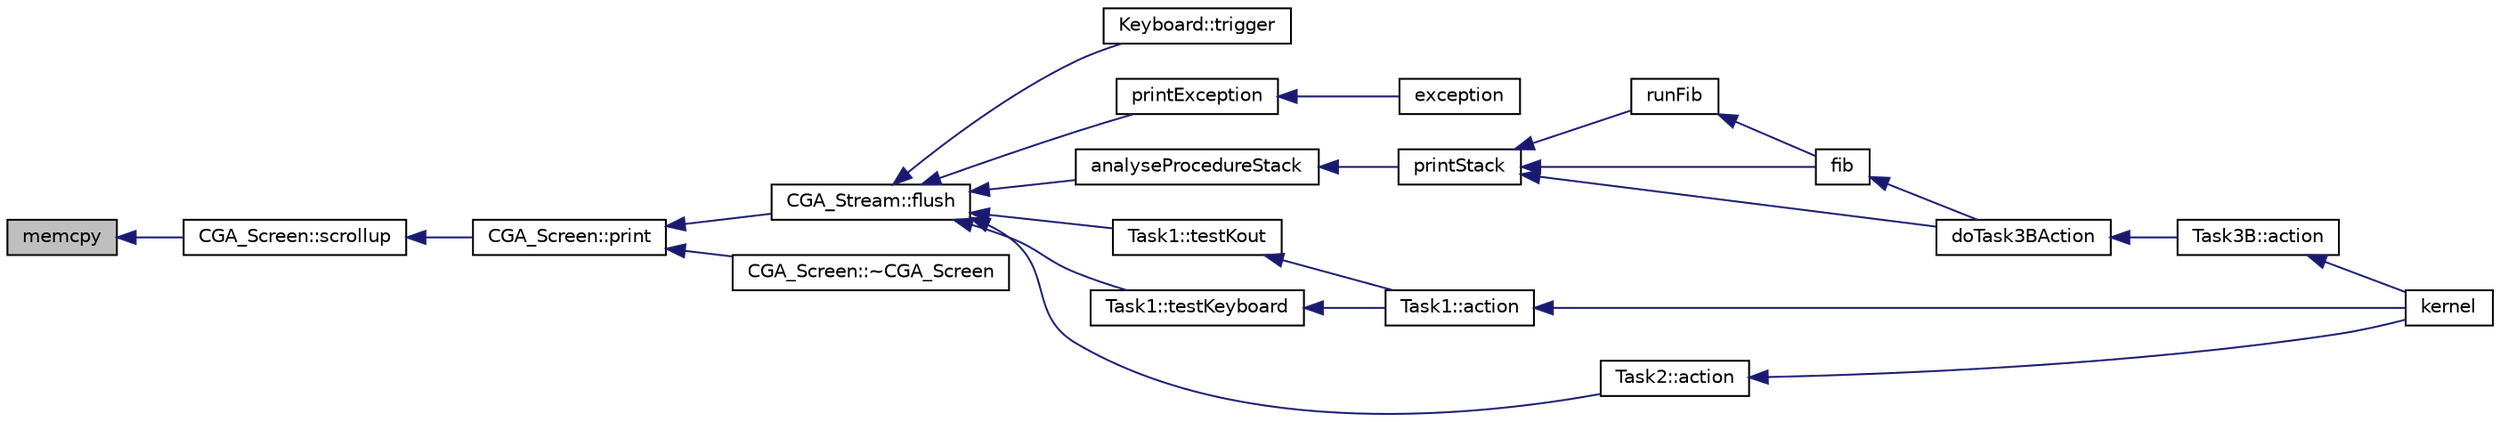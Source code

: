 digraph "memcpy"
{
  bgcolor="transparent";
  edge [fontname="Helvetica",fontsize="10",labelfontname="Helvetica",labelfontsize="10"];
  node [fontname="Helvetica",fontsize="10",shape=record];
  rankdir="LR";
  Node1 [label="memcpy",height=0.2,width=0.4,color="black", fillcolor="grey75", style="filled", fontcolor="black"];
  Node1 -> Node2 [dir="back",color="midnightblue",fontsize="10",style="solid",fontname="Helvetica"];
  Node2 [label="CGA_Screen::scrollup",height=0.2,width=0.4,color="black",URL="$classCGA__Screen.html#a3808a301813e3e1b6368ab75a94ea652",tooltip="das aktuelle Display wird eine Zeile nach oben gescrollt "];
  Node2 -> Node3 [dir="back",color="midnightblue",fontsize="10",style="solid",fontname="Helvetica"];
  Node3 [label="CGA_Screen::print",height=0.2,width=0.4,color="black",URL="$classCGA__Screen.html#a6c295831093cab87c3944e39160965b9",tooltip="gibt eine Zeichenkette an der aktuellen Position aus "];
  Node3 -> Node4 [dir="back",color="midnightblue",fontsize="10",style="solid",fontname="Helvetica"];
  Node4 [label="CGA_Stream::flush",height=0.2,width=0.4,color="black",URL="$classCGA__Stream.html#a73572f5377a28f09ee9dc3af7b5a65b9",tooltip="ausgeben des Inhaltes des internen Puffers "];
  Node4 -> Node5 [dir="back",color="midnightblue",fontsize="10",style="solid",fontname="Helvetica"];
  Node5 [label="Keyboard::trigger",height=0.2,width=0.4,color="black",URL="$classKeyboard.html#a0d0359a4df20db7eb38dd769e2322353",tooltip="einen auftretenden Tastaturinterrupt behandeln "];
  Node4 -> Node6 [dir="back",color="midnightblue",fontsize="10",style="solid",fontname="Helvetica"];
  Node6 [label="printException",height=0.2,width=0.4,color="black",URL="$exceptions_8cc.html#aa9be12416ab5fcc6ced0ea49ff7825de"];
  Node6 -> Node7 [dir="back",color="midnightblue",fontsize="10",style="solid",fontname="Helvetica"];
  Node7 [label="exception",height=0.2,width=0.4,color="black",URL="$exceptions_8cc.html#a17ac45e3213989a19bb1472093ca30e6",tooltip="Entry point for exceptions. "];
  Node4 -> Node8 [dir="back",color="midnightblue",fontsize="10",style="solid",fontname="Helvetica"];
  Node8 [label="analyseProcedureStack",height=0.2,width=0.4,color="black",URL="$analyse_8cc.html#adab0ef21ad15eeca2d4b96b98b59b356",tooltip="Diese Funktion dient der Analyse des Prozedurstacks. "];
  Node8 -> Node9 [dir="back",color="midnightblue",fontsize="10",style="solid",fontname="Helvetica"];
  Node9 [label="printStack",height=0.2,width=0.4,color="black",URL="$task3B_8cc.html#a1140e1f1ebb85d5c7103af6e0b522c22"];
  Node9 -> Node10 [dir="back",color="midnightblue",fontsize="10",style="solid",fontname="Helvetica"];
  Node10 [label="runFib",height=0.2,width=0.4,color="black",URL="$task3B_8cc.html#a4205b075c53452d0a4cb9966fe2bf855"];
  Node10 -> Node11 [dir="back",color="midnightblue",fontsize="10",style="solid",fontname="Helvetica"];
  Node11 [label="fib",height=0.2,width=0.4,color="black",URL="$task3B_8cc.html#ad1b3bc944aac0dbdd041cc180ff8c37a"];
  Node11 -> Node12 [dir="back",color="midnightblue",fontsize="10",style="solid",fontname="Helvetica"];
  Node12 [label="doTask3BAction",height=0.2,width=0.4,color="black",URL="$task3B_8cc.html#a5874bf2c7fd779b0760c4d5f16bb2d08"];
  Node12 -> Node13 [dir="back",color="midnightblue",fontsize="10",style="solid",fontname="Helvetica"];
  Node13 [label="Task3B::action",height=0.2,width=0.4,color="black",URL="$classTask3B.html#aa803f35a028d2dc338d20d69ab592f20",tooltip="prints the line "];
  Node13 -> Node14 [dir="back",color="midnightblue",fontsize="10",style="solid",fontname="Helvetica"];
  Node14 [label="kernel",height=0.2,width=0.4,color="black",URL="$main_8cc.html#a796315624c9bcf31fd673cb62e4b9819",tooltip="kernel entry point "];
  Node9 -> Node11 [dir="back",color="midnightblue",fontsize="10",style="solid",fontname="Helvetica"];
  Node9 -> Node12 [dir="back",color="midnightblue",fontsize="10",style="solid",fontname="Helvetica"];
  Node4 -> Node15 [dir="back",color="midnightblue",fontsize="10",style="solid",fontname="Helvetica"];
  Node15 [label="Task1::testKout",height=0.2,width=0.4,color="black",URL="$classTask1.html#a48ca608ac9cdc03ab6614a4f61e2448e",tooltip="test the functionality of the Kout object "];
  Node15 -> Node16 [dir="back",color="midnightblue",fontsize="10",style="solid",fontname="Helvetica"];
  Node16 [label="Task1::action",height=0.2,width=0.4,color="black",URL="$classTask1.html#a0d4029a13591e70af436c0ead066ea5c",tooltip="parse and print multiboot information "];
  Node16 -> Node14 [dir="back",color="midnightblue",fontsize="10",style="solid",fontname="Helvetica"];
  Node4 -> Node17 [dir="back",color="midnightblue",fontsize="10",style="solid",fontname="Helvetica"];
  Node17 [label="Task1::testKeyboard",height=0.2,width=0.4,color="black",URL="$classTask1.html#a587ce3fad20f9ec4ec88beefd08db49e",tooltip="test the functionality of the Keyboard_Controller object "];
  Node17 -> Node16 [dir="back",color="midnightblue",fontsize="10",style="solid",fontname="Helvetica"];
  Node4 -> Node18 [dir="back",color="midnightblue",fontsize="10",style="solid",fontname="Helvetica"];
  Node18 [label="Task2::action",height=0.2,width=0.4,color="black",URL="$classTask2.html#aa5de17846032b02d6d0819cdc78b1b3e",tooltip="prints the line "];
  Node18 -> Node14 [dir="back",color="midnightblue",fontsize="10",style="solid",fontname="Helvetica"];
  Node3 -> Node19 [dir="back",color="midnightblue",fontsize="10",style="solid",fontname="Helvetica"];
  Node19 [label="CGA_Screen::~CGA_Screen",height=0.2,width=0.4,color="black",URL="$classCGA__Screen.html#a8bfd69c9fc770359fb8d6e3a02cbdd1e",tooltip="Destructor. "];
}
